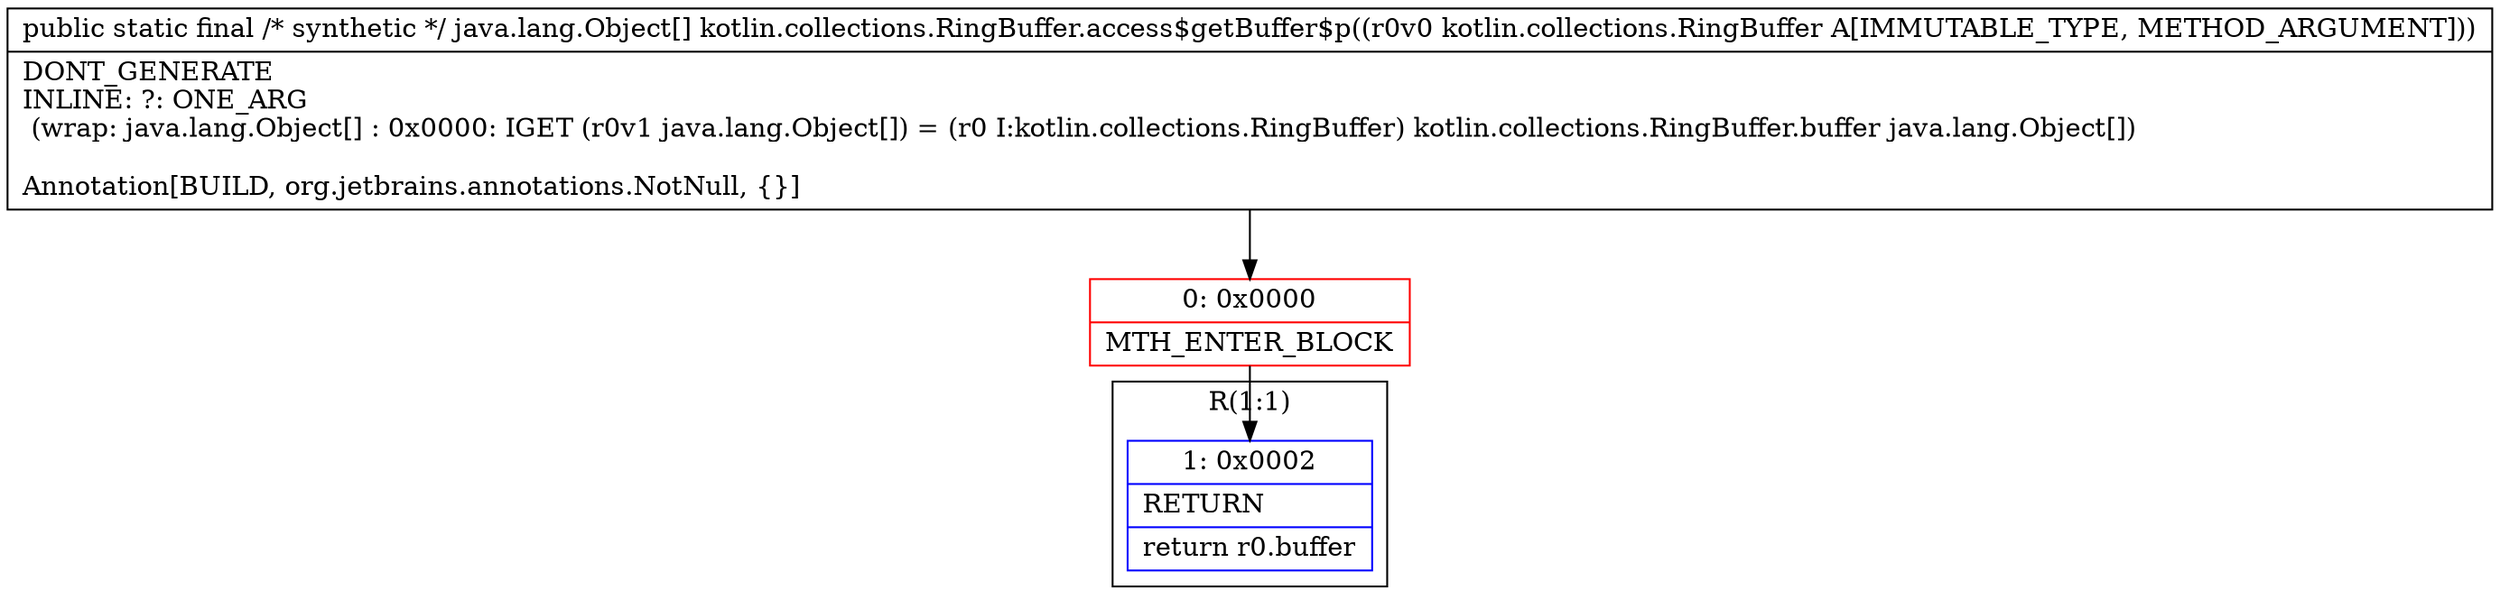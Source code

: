 digraph "CFG forkotlin.collections.RingBuffer.access$getBuffer$p(Lkotlin\/collections\/RingBuffer;)[Ljava\/lang\/Object;" {
subgraph cluster_Region_514541347 {
label = "R(1:1)";
node [shape=record,color=blue];
Node_1 [shape=record,label="{1\:\ 0x0002|RETURN\l|return r0.buffer\l}"];
}
Node_0 [shape=record,color=red,label="{0\:\ 0x0000|MTH_ENTER_BLOCK\l}"];
MethodNode[shape=record,label="{public static final \/* synthetic *\/ java.lang.Object[] kotlin.collections.RingBuffer.access$getBuffer$p((r0v0 kotlin.collections.RingBuffer A[IMMUTABLE_TYPE, METHOD_ARGUMENT]))  | DONT_GENERATE\lINLINE: ?: ONE_ARG  \l  (wrap: java.lang.Object[] : 0x0000: IGET  (r0v1 java.lang.Object[]) = (r0 I:kotlin.collections.RingBuffer) kotlin.collections.RingBuffer.buffer java.lang.Object[])\l\lAnnotation[BUILD, org.jetbrains.annotations.NotNull, \{\}]\l}"];
MethodNode -> Node_0;
Node_0 -> Node_1;
}

